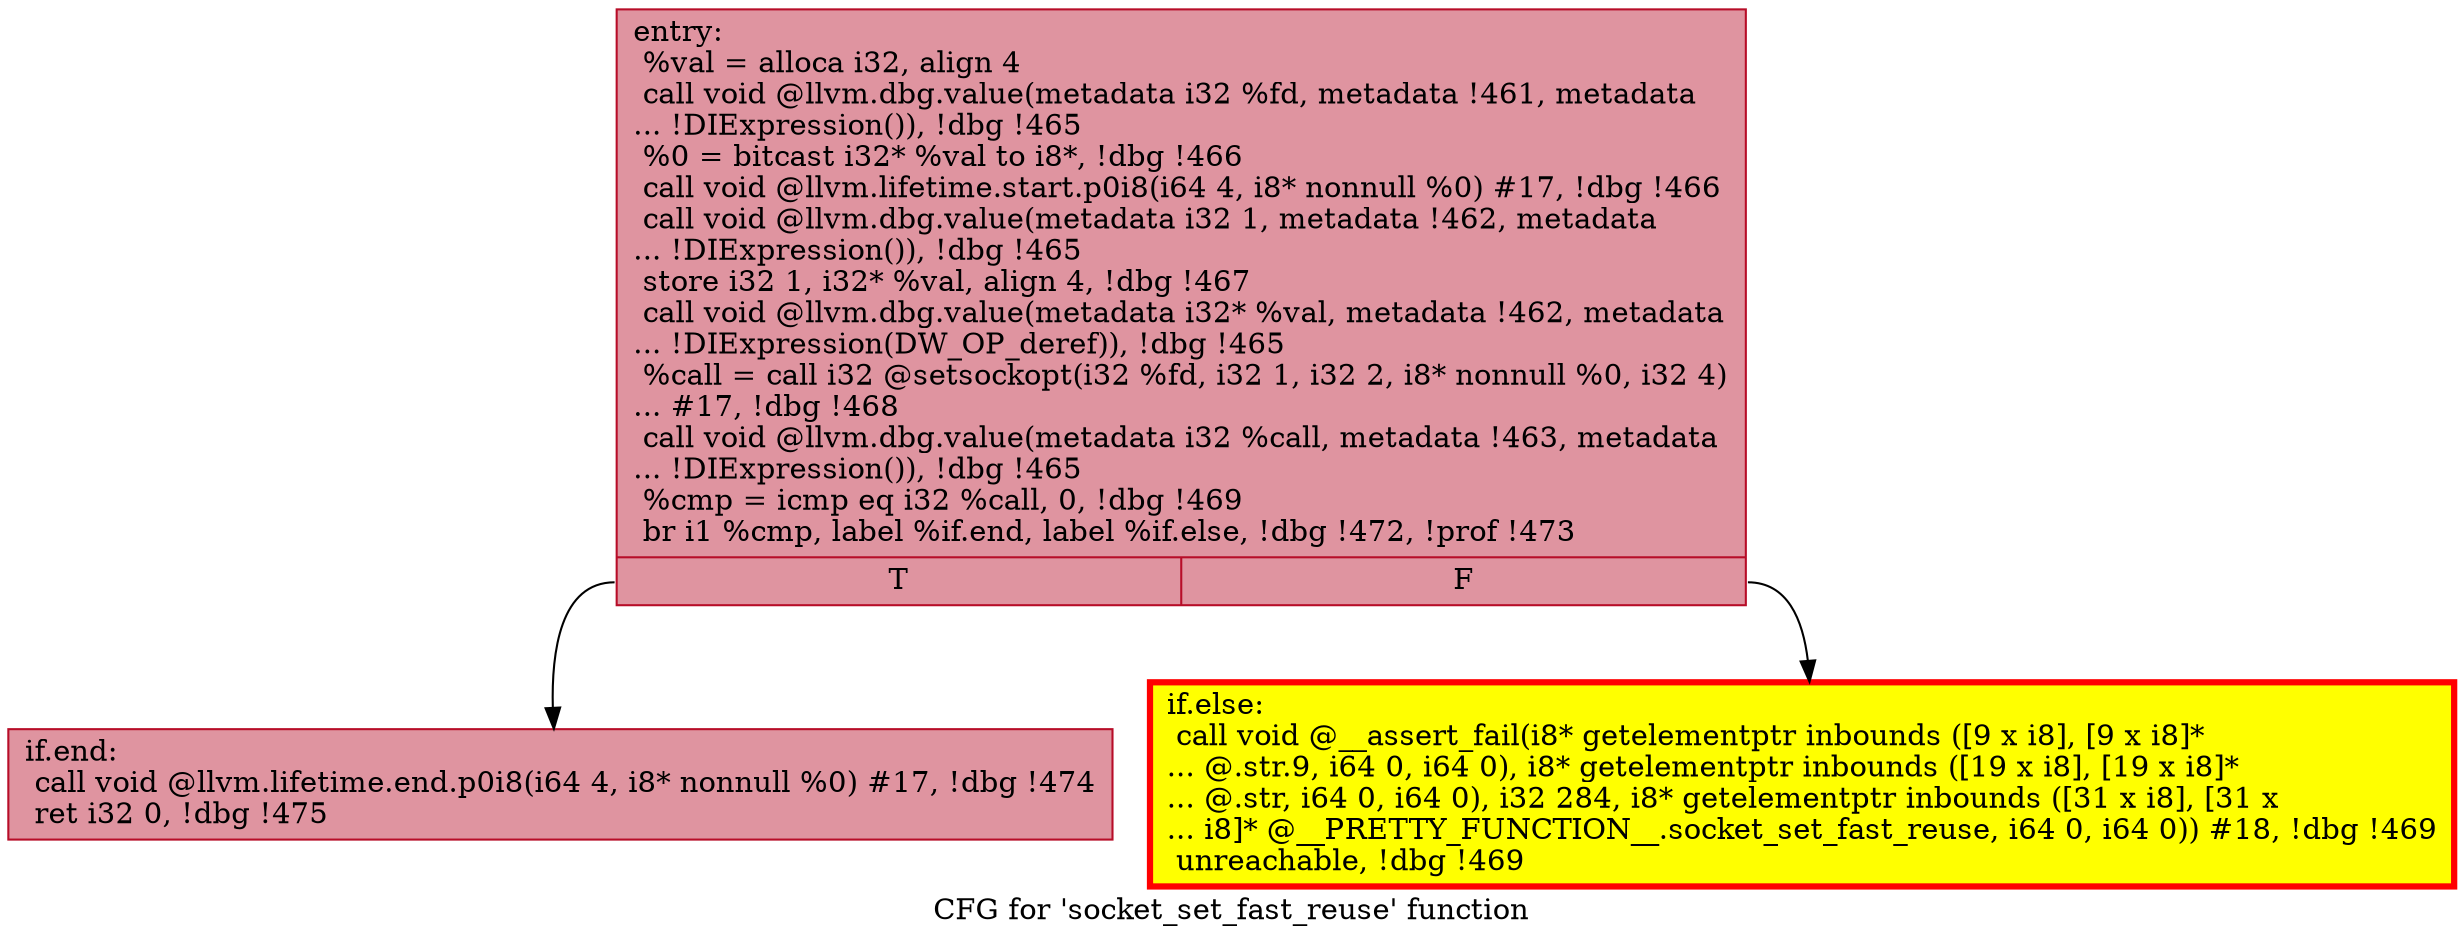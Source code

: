 digraph "CFG for 'socket_set_fast_reuse' function" {
	label="CFG for 'socket_set_fast_reuse' function";

	Node0x55834e16a3d0 [shape=record,color="#b70d28ff", style=filled, fillcolor="#b70d2870",label="{entry:\l  %val = alloca i32, align 4\l  call void @llvm.dbg.value(metadata i32 %fd, metadata !461, metadata\l... !DIExpression()), !dbg !465\l  %0 = bitcast i32* %val to i8*, !dbg !466\l  call void @llvm.lifetime.start.p0i8(i64 4, i8* nonnull %0) #17, !dbg !466\l  call void @llvm.dbg.value(metadata i32 1, metadata !462, metadata\l... !DIExpression()), !dbg !465\l  store i32 1, i32* %val, align 4, !dbg !467\l  call void @llvm.dbg.value(metadata i32* %val, metadata !462, metadata\l... !DIExpression(DW_OP_deref)), !dbg !465\l  %call = call i32 @setsockopt(i32 %fd, i32 1, i32 2, i8* nonnull %0, i32 4)\l... #17, !dbg !468\l  call void @llvm.dbg.value(metadata i32 %call, metadata !463, metadata\l... !DIExpression()), !dbg !465\l  %cmp = icmp eq i32 %call, 0, !dbg !469\l  br i1 %cmp, label %if.end, label %if.else, !dbg !472, !prof !473\l|{<s0>T|<s1>F}}"];
	Node0x55834e16a3d0:s0 -> Node0x55834e16c930;
	Node0x55834e16a3d0:s1 -> Node0x55834e16c980;
	Node0x55834e16c980 [shape=record,penwidth=3.0, style="filled", color="red", fillcolor="yellow",label="{if.else:                                          \l  call void @__assert_fail(i8* getelementptr inbounds ([9 x i8], [9 x i8]*\l... @.str.9, i64 0, i64 0), i8* getelementptr inbounds ([19 x i8], [19 x i8]*\l... @.str, i64 0, i64 0), i32 284, i8* getelementptr inbounds ([31 x i8], [31 x\l... i8]* @__PRETTY_FUNCTION__.socket_set_fast_reuse, i64 0, i64 0)) #18, !dbg !469\l  unreachable, !dbg !469\l}"];
	Node0x55834e16c930 [shape=record,color="#b70d28ff", style=filled, fillcolor="#b70d2870",label="{if.end:                                           \l  call void @llvm.lifetime.end.p0i8(i64 4, i8* nonnull %0) #17, !dbg !474\l  ret i32 0, !dbg !475\l}"];
}
